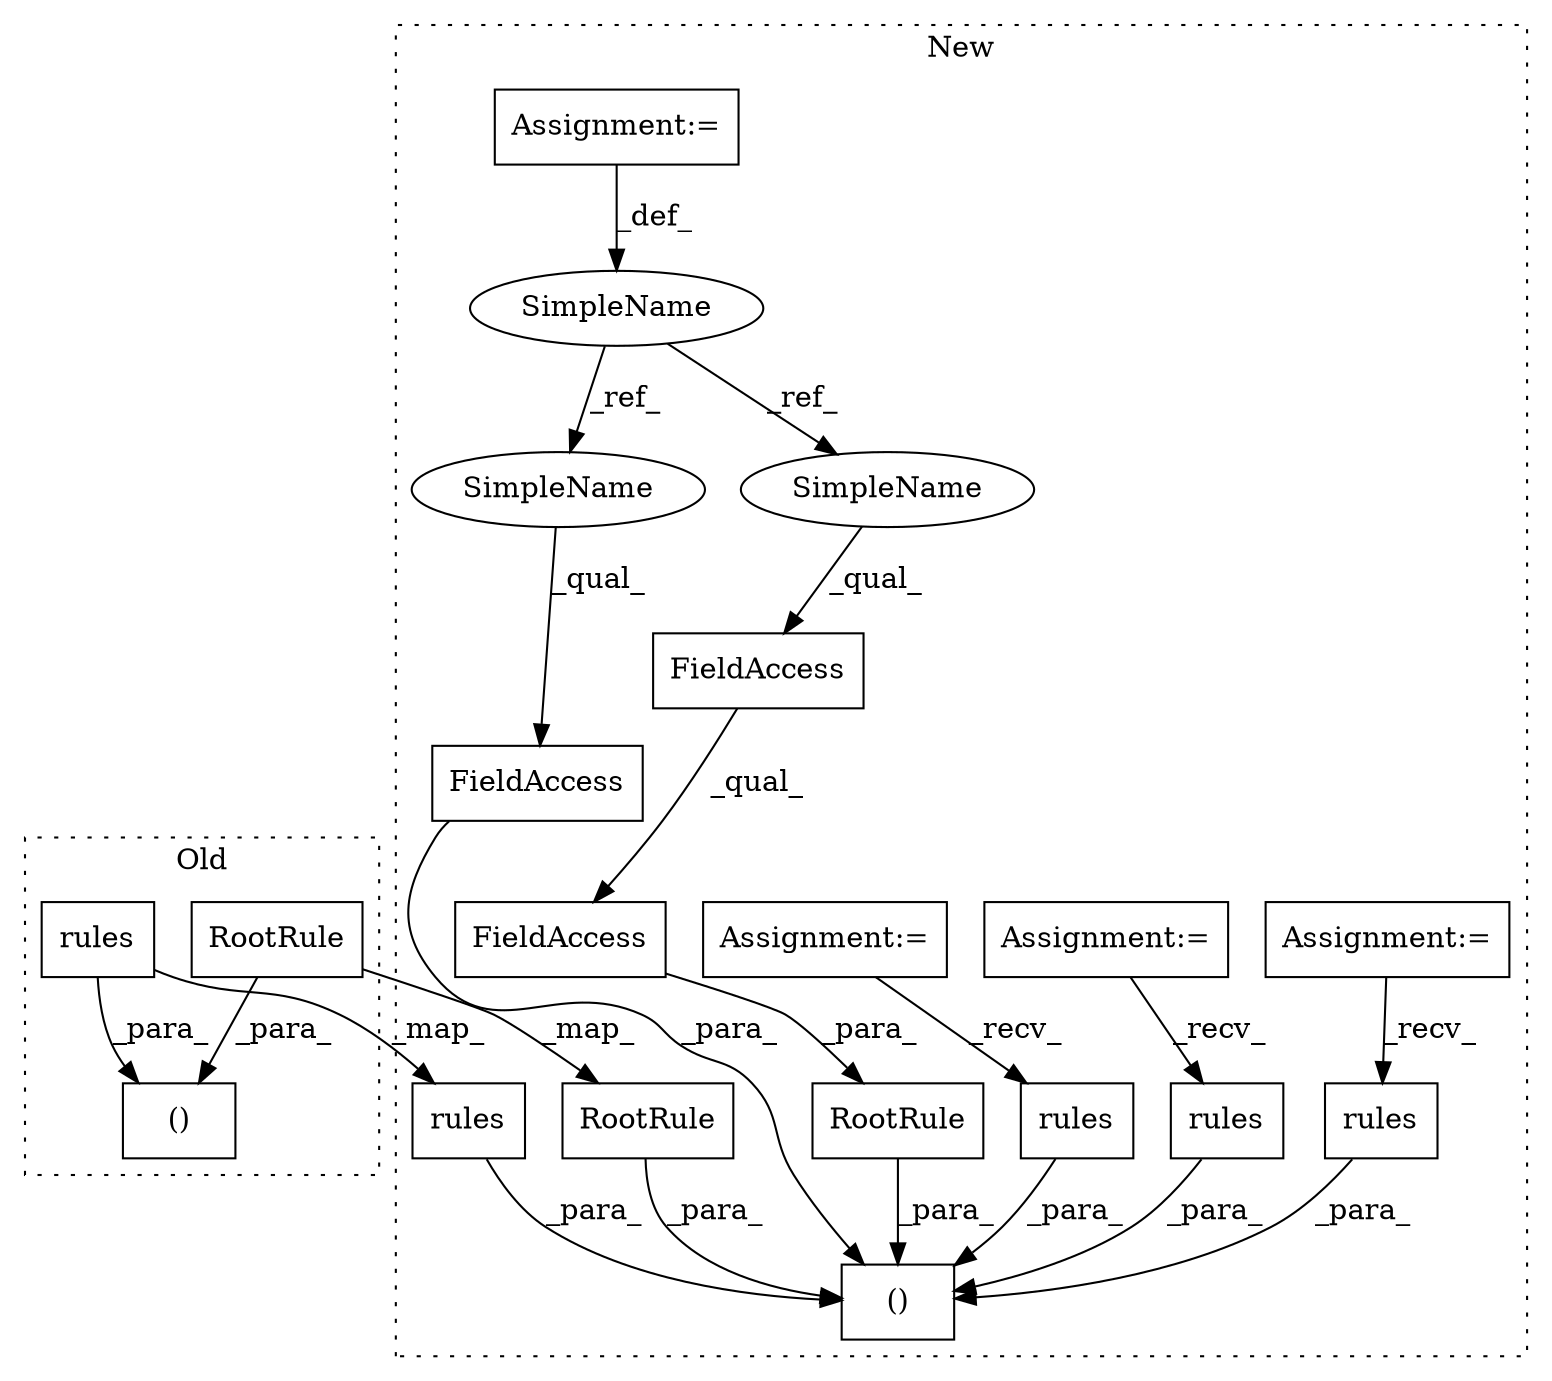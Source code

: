 digraph G {
subgraph cluster0 {
1 [label="()" a="106" s="1196" l="75" shape="box"];
10 [label="rules" a="32" s="1204" l="7" shape="box"];
16 [label="RootRule" a="32" s="1250,1270" l="9,1" shape="box"];
label = "Old";
style="dotted";
}
subgraph cluster1 {
2 [label="RootRule" a="32" s="1971,2021" l="9,1" shape="box"];
3 [label="()" a="106" s="1731" l="291" shape="box"];
4 [label="rules" a="32" s="1835" l="7" shape="box"];
5 [label="Assignment:=" a="7" s="1637" l="18" shape="box"];
6 [label="rules" a="32" s="1874" l="7" shape="box"];
7 [label="Assignment:=" a="7" s="1691" l="22" shape="box"];
8 [label="rules" a="32" s="1917" l="7" shape="box"];
9 [label="Assignment:=" a="7" s="1624" l="3" shape="box"];
11 [label="rules" a="32" s="1739" l="7" shape="box"];
12 [label="FieldAccess" a="22" s="1980" l="41" shape="box"];
13 [label="FieldAccess" a="22" s="1980" l="33" shape="box"];
14 [label="SimpleName" a="42" s="1665" l="16" shape="ellipse"];
15 [label="FieldAccess" a="22" s="1785" l="33" shape="box"];
17 [label="RootRule" a="32" s="1937,1957" l="9,1" shape="box"];
18 [label="Assignment:=" a="7" s="1665" l="16" shape="box"];
19 [label="SimpleName" a="42" s="1785" l="16" shape="ellipse"];
20 [label="SimpleName" a="42" s="1980" l="16" shape="ellipse"];
label = "New";
style="dotted";
}
2 -> 3 [label="_para_"];
4 -> 3 [label="_para_"];
5 -> 6 [label="_recv_"];
6 -> 3 [label="_para_"];
7 -> 8 [label="_recv_"];
8 -> 3 [label="_para_"];
9 -> 4 [label="_recv_"];
10 -> 11 [label="_map_"];
10 -> 1 [label="_para_"];
11 -> 3 [label="_para_"];
12 -> 2 [label="_para_"];
13 -> 12 [label="_qual_"];
14 -> 19 [label="_ref_"];
14 -> 20 [label="_ref_"];
15 -> 3 [label="_para_"];
16 -> 1 [label="_para_"];
16 -> 17 [label="_map_"];
17 -> 3 [label="_para_"];
18 -> 14 [label="_def_"];
19 -> 15 [label="_qual_"];
20 -> 13 [label="_qual_"];
}